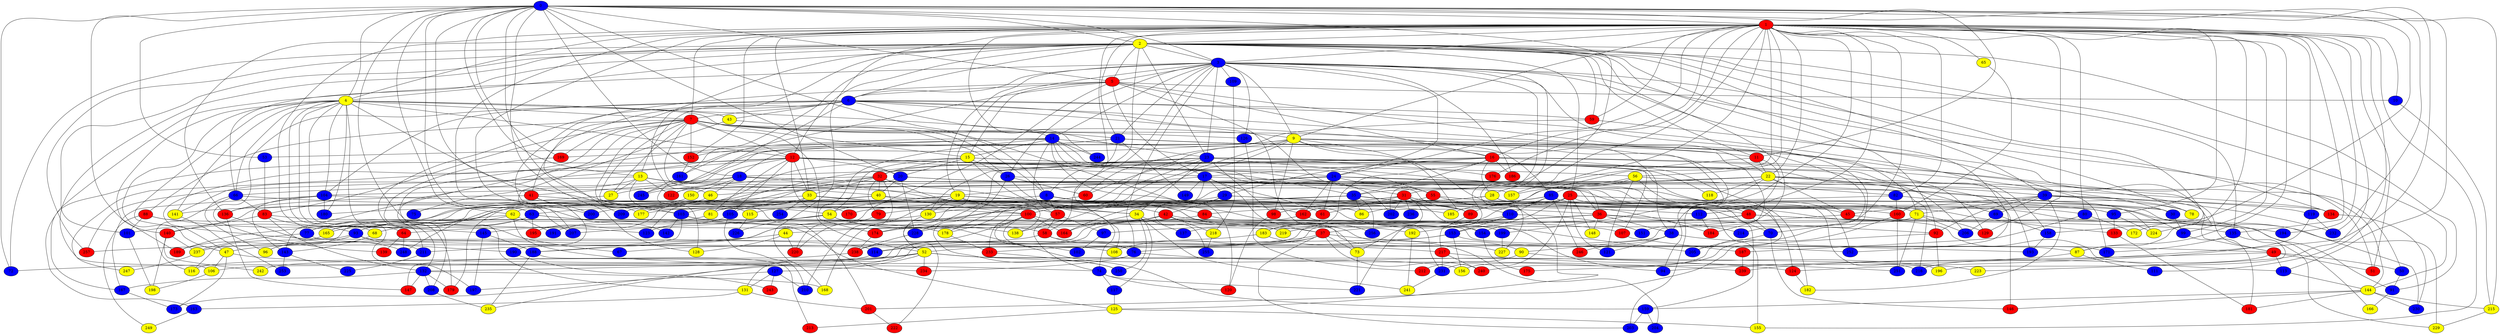 graph {
0 [style = filled fillcolor = blue];
1 [style = filled fillcolor = red];
2 [style = filled fillcolor = yellow];
3 [style = filled fillcolor = blue];
4 [style = filled fillcolor = yellow];
5 [style = filled fillcolor = red];
6 [style = filled fillcolor = blue];
7 [style = filled fillcolor = red];
8 [style = filled fillcolor = blue];
9 [style = filled fillcolor = yellow];
10 [style = filled fillcolor = blue];
11 [style = filled fillcolor = red];
12 [style = filled fillcolor = red];
13 [style = filled fillcolor = yellow];
14 [style = filled fillcolor = blue];
15 [style = filled fillcolor = yellow];
16 [style = filled fillcolor = red];
17 [style = filled fillcolor = blue];
18 [style = filled fillcolor = blue];
19 [style = filled fillcolor = yellow];
20 [style = filled fillcolor = blue];
21 [style = filled fillcolor = blue];
22 [style = filled fillcolor = yellow];
23 [style = filled fillcolor = blue];
24 [style = filled fillcolor = blue];
25 [style = filled fillcolor = red];
26 [style = filled fillcolor = blue];
27 [style = filled fillcolor = yellow];
28 [style = filled fillcolor = yellow];
29 [style = filled fillcolor = blue];
30 [style = filled fillcolor = blue];
31 [style = filled fillcolor = red];
32 [style = filled fillcolor = red];
33 [style = filled fillcolor = yellow];
34 [style = filled fillcolor = yellow];
35 [style = filled fillcolor = blue];
36 [style = filled fillcolor = red];
37 [style = filled fillcolor = red];
38 [style = filled fillcolor = blue];
39 [style = filled fillcolor = blue];
40 [style = filled fillcolor = yellow];
41 [style = filled fillcolor = red];
42 [style = filled fillcolor = red];
43 [style = filled fillcolor = yellow];
44 [style = filled fillcolor = yellow];
45 [style = filled fillcolor = red];
46 [style = filled fillcolor = yellow];
47 [style = filled fillcolor = yellow];
48 [style = filled fillcolor = red];
49 [style = filled fillcolor = red];
50 [style = filled fillcolor = blue];
51 [style = filled fillcolor = red];
52 [style = filled fillcolor = yellow];
53 [style = filled fillcolor = blue];
54 [style = filled fillcolor = yellow];
55 [style = filled fillcolor = red];
56 [style = filled fillcolor = yellow];
57 [style = filled fillcolor = red];
58 [style = filled fillcolor = red];
59 [style = filled fillcolor = red];
60 [style = filled fillcolor = red];
61 [style = filled fillcolor = red];
62 [style = filled fillcolor = yellow];
63 [style = filled fillcolor = blue];
64 [style = filled fillcolor = red];
65 [style = filled fillcolor = yellow];
66 [style = filled fillcolor = blue];
67 [style = filled fillcolor = blue];
68 [style = filled fillcolor = yellow];
69 [style = filled fillcolor = blue];
70 [style = filled fillcolor = blue];
71 [style = filled fillcolor = yellow];
72 [style = filled fillcolor = blue];
73 [style = filled fillcolor = yellow];
74 [style = filled fillcolor = blue];
75 [style = filled fillcolor = blue];
76 [style = filled fillcolor = blue];
77 [style = filled fillcolor = blue];
78 [style = filled fillcolor = yellow];
79 [style = filled fillcolor = red];
80 [style = filled fillcolor = blue];
81 [style = filled fillcolor = yellow];
82 [style = filled fillcolor = blue];
83 [style = filled fillcolor = red];
84 [style = filled fillcolor = red];
85 [style = filled fillcolor = blue];
86 [style = filled fillcolor = yellow];
87 [style = filled fillcolor = yellow];
88 [style = filled fillcolor = red];
89 [style = filled fillcolor = red];
90 [style = filled fillcolor = yellow];
91 [style = filled fillcolor = blue];
92 [style = filled fillcolor = red];
93 [style = filled fillcolor = blue];
94 [style = filled fillcolor = blue];
95 [style = filled fillcolor = blue];
96 [style = filled fillcolor = yellow];
97 [style = filled fillcolor = blue];
98 [style = filled fillcolor = red];
99 [style = filled fillcolor = blue];
100 [style = filled fillcolor = red];
101 [style = filled fillcolor = blue];
102 [style = filled fillcolor = blue];
103 [style = filled fillcolor = blue];
104 [style = filled fillcolor = blue];
105 [style = filled fillcolor = blue];
106 [style = filled fillcolor = yellow];
107 [style = filled fillcolor = red];
108 [style = filled fillcolor = yellow];
109 [style = filled fillcolor = blue];
110 [style = filled fillcolor = blue];
111 [style = filled fillcolor = blue];
112 [style = filled fillcolor = blue];
113 [style = filled fillcolor = blue];
114 [style = filled fillcolor = blue];
115 [style = filled fillcolor = yellow];
116 [style = filled fillcolor = yellow];
117 [style = filled fillcolor = blue];
118 [style = filled fillcolor = yellow];
119 [style = filled fillcolor = blue];
120 [style = filled fillcolor = red];
121 [style = filled fillcolor = blue];
122 [style = filled fillcolor = red];
123 [style = filled fillcolor = blue];
124 [style = filled fillcolor = red];
125 [style = filled fillcolor = yellow];
126 [style = filled fillcolor = blue];
127 [style = filled fillcolor = blue];
128 [style = filled fillcolor = yellow];
129 [style = filled fillcolor = red];
130 [style = filled fillcolor = yellow];
131 [style = filled fillcolor = yellow];
132 [style = filled fillcolor = blue];
133 [style = filled fillcolor = red];
134 [style = filled fillcolor = red];
135 [style = filled fillcolor = blue];
136 [style = filled fillcolor = red];
137 [style = filled fillcolor = blue];
138 [style = filled fillcolor = yellow];
139 [style = filled fillcolor = red];
140 [style = filled fillcolor = red];
141 [style = filled fillcolor = yellow];
142 [style = filled fillcolor = blue];
143 [style = filled fillcolor = blue];
144 [style = filled fillcolor = yellow];
145 [style = filled fillcolor = blue];
146 [style = filled fillcolor = red];
147 [style = filled fillcolor = red];
148 [style = filled fillcolor = yellow];
149 [style = filled fillcolor = blue];
150 [style = filled fillcolor = yellow];
151 [style = filled fillcolor = blue];
152 [style = filled fillcolor = red];
153 [style = filled fillcolor = blue];
154 [style = filled fillcolor = blue];
155 [style = filled fillcolor = yellow];
156 [style = filled fillcolor = yellow];
157 [style = filled fillcolor = yellow];
158 [style = filled fillcolor = blue];
159 [style = filled fillcolor = blue];
160 [style = filled fillcolor = red];
161 [style = filled fillcolor = blue];
162 [style = filled fillcolor = red];
163 [style = filled fillcolor = blue];
164 [style = filled fillcolor = red];
165 [style = filled fillcolor = yellow];
166 [style = filled fillcolor = yellow];
167 [style = filled fillcolor = blue];
168 [style = filled fillcolor = yellow];
169 [style = filled fillcolor = red];
170 [style = filled fillcolor = red];
171 [style = filled fillcolor = blue];
172 [style = filled fillcolor = yellow];
173 [style = filled fillcolor = blue];
174 [style = filled fillcolor = red];
175 [style = filled fillcolor = red];
176 [style = filled fillcolor = red];
177 [style = filled fillcolor = yellow];
178 [style = filled fillcolor = yellow];
179 [style = filled fillcolor = red];
180 [style = filled fillcolor = blue];
181 [style = filled fillcolor = red];
182 [style = filled fillcolor = yellow];
183 [style = filled fillcolor = yellow];
184 [style = filled fillcolor = red];
185 [style = filled fillcolor = yellow];
186 [style = filled fillcolor = red];
187 [style = filled fillcolor = red];
188 [style = filled fillcolor = blue];
189 [style = filled fillcolor = red];
190 [style = filled fillcolor = blue];
191 [style = filled fillcolor = blue];
192 [style = filled fillcolor = yellow];
193 [style = filled fillcolor = blue];
194 [style = filled fillcolor = blue];
195 [style = filled fillcolor = red];
196 [style = filled fillcolor = yellow];
197 [style = filled fillcolor = blue];
198 [style = filled fillcolor = yellow];
199 [style = filled fillcolor = blue];
200 [style = filled fillcolor = blue];
201 [style = filled fillcolor = red];
202 [style = filled fillcolor = blue];
203 [style = filled fillcolor = blue];
204 [style = filled fillcolor = blue];
205 [style = filled fillcolor = blue];
206 [style = filled fillcolor = blue];
207 [style = filled fillcolor = blue];
208 [style = filled fillcolor = blue];
209 [style = filled fillcolor = blue];
210 [style = filled fillcolor = blue];
211 [style = filled fillcolor = blue];
212 [style = filled fillcolor = red];
213 [style = filled fillcolor = red];
214 [style = filled fillcolor = blue];
215 [style = filled fillcolor = yellow];
216 [style = filled fillcolor = blue];
217 [style = filled fillcolor = red];
218 [style = filled fillcolor = yellow];
219 [style = filled fillcolor = yellow];
220 [style = filled fillcolor = red];
221 [style = filled fillcolor = blue];
222 [style = filled fillcolor = red];
223 [style = filled fillcolor = yellow];
224 [style = filled fillcolor = yellow];
225 [style = filled fillcolor = blue];
226 [style = filled fillcolor = blue];
227 [style = filled fillcolor = yellow];
228 [style = filled fillcolor = blue];
229 [style = filled fillcolor = yellow];
230 [style = filled fillcolor = blue];
231 [style = filled fillcolor = blue];
232 [style = filled fillcolor = blue];
233 [style = filled fillcolor = red];
234 [style = filled fillcolor = red];
235 [style = filled fillcolor = yellow];
236 [style = filled fillcolor = blue];
237 [style = filled fillcolor = yellow];
238 [style = filled fillcolor = red];
239 [style = filled fillcolor = red];
240 [style = filled fillcolor = red];
241 [style = filled fillcolor = yellow];
242 [style = filled fillcolor = yellow];
243 [style = filled fillcolor = red];
244 [style = filled fillcolor = blue];
245 [style = filled fillcolor = blue];
246 [style = filled fillcolor = red];
247 [style = filled fillcolor = yellow];
248 [style = filled fillcolor = blue];
249 [style = filled fillcolor = yellow];
250 [style = filled fillcolor = blue];
251 [style = filled fillcolor = blue];
252 [style = filled fillcolor = blue];
253 [style = filled fillcolor = blue];
254 [style = filled fillcolor = blue];
255 [style = filled fillcolor = blue];
256 [style = filled fillcolor = blue];
257 [style = filled fillcolor = red];
0 -- 4;
0 -- 3;
0 -- 2;
0 -- 1;
0 -- 5;
0 -- 8;
0 -- 11;
0 -- 13;
0 -- 18;
0 -- 20;
0 -- 35;
0 -- 53;
0 -- 54;
0 -- 62;
0 -- 63;
0 -- 72;
0 -- 113;
0 -- 115;
0 -- 123;
0 -- 128;
0 -- 140;
0 -- 158;
0 -- 169;
0 -- 215;
0 -- 232;
0 -- 239;
1 -- 2;
1 -- 3;
1 -- 4;
1 -- 7;
1 -- 9;
1 -- 10;
1 -- 16;
1 -- 21;
1 -- 22;
1 -- 24;
1 -- 33;
1 -- 38;
1 -- 51;
1 -- 56;
1 -- 59;
1 -- 65;
1 -- 68;
1 -- 80;
1 -- 82;
1 -- 87;
1 -- 89;
1 -- 95;
1 -- 99;
1 -- 108;
1 -- 111;
1 -- 112;
1 -- 119;
1 -- 129;
1 -- 135;
1 -- 136;
1 -- 152;
1 -- 155;
1 -- 157;
1 -- 168;
1 -- 176;
1 -- 194;
1 -- 200;
1 -- 202;
1 -- 207;
1 -- 214;
1 -- 223;
1 -- 224;
1 -- 244;
2 -- 3;
2 -- 4;
2 -- 5;
2 -- 6;
2 -- 8;
2 -- 11;
2 -- 12;
2 -- 23;
2 -- 25;
2 -- 39;
2 -- 46;
2 -- 59;
2 -- 66;
2 -- 72;
2 -- 78;
2 -- 91;
2 -- 92;
2 -- 101;
2 -- 106;
2 -- 135;
2 -- 144;
2 -- 151;
2 -- 161;
2 -- 172;
2 -- 209;
2 -- 252;
2 -- 257;
3 -- 5;
3 -- 6;
3 -- 9;
3 -- 14;
3 -- 19;
3 -- 21;
3 -- 23;
3 -- 24;
3 -- 26;
3 -- 50;
3 -- 52;
3 -- 58;
3 -- 73;
3 -- 76;
3 -- 109;
3 -- 126;
3 -- 134;
3 -- 156;
3 -- 163;
3 -- 171;
3 -- 186;
3 -- 227;
4 -- 7;
4 -- 12;
4 -- 15;
4 -- 23;
4 -- 41;
4 -- 43;
4 -- 47;
4 -- 64;
4 -- 66;
4 -- 67;
4 -- 104;
4 -- 114;
4 -- 141;
4 -- 180;
4 -- 189;
4 -- 197;
4 -- 211;
5 -- 6;
5 -- 10;
5 -- 15;
5 -- 16;
5 -- 17;
5 -- 22;
5 -- 73;
5 -- 142;
5 -- 161;
5 -- 220;
6 -- 7;
6 -- 13;
6 -- 14;
6 -- 31;
6 -- 41;
6 -- 43;
6 -- 59;
6 -- 85;
6 -- 104;
6 -- 132;
6 -- 139;
6 -- 158;
6 -- 184;
6 -- 245;
7 -- 8;
7 -- 9;
7 -- 12;
7 -- 21;
7 -- 26;
7 -- 27;
7 -- 40;
7 -- 52;
7 -- 71;
7 -- 83;
7 -- 88;
7 -- 103;
7 -- 126;
7 -- 131;
7 -- 152;
7 -- 169;
7 -- 177;
7 -- 208;
8 -- 42;
8 -- 57;
8 -- 94;
8 -- 189;
9 -- 11;
9 -- 16;
9 -- 18;
9 -- 41;
9 -- 70;
9 -- 86;
9 -- 98;
9 -- 100;
9 -- 125;
9 -- 138;
9 -- 169;
9 -- 178;
9 -- 193;
10 -- 215;
11 -- 22;
11 -- 28;
11 -- 48;
12 -- 17;
12 -- 20;
12 -- 33;
12 -- 36;
12 -- 45;
12 -- 56;
12 -- 81;
12 -- 105;
12 -- 122;
12 -- 141;
12 -- 167;
12 -- 170;
12 -- 202;
12 -- 206;
12 -- 247;
13 -- 19;
13 -- 27;
13 -- 75;
13 -- 78;
13 -- 89;
13 -- 122;
13 -- 201;
13 -- 257;
14 -- 15;
14 -- 24;
14 -- 35;
14 -- 38;
14 -- 53;
14 -- 55;
14 -- 57;
14 -- 128;
14 -- 143;
14 -- 162;
14 -- 174;
14 -- 244;
15 -- 20;
15 -- 26;
15 -- 32;
15 -- 34;
15 -- 54;
15 -- 118;
15 -- 160;
15 -- 177;
16 -- 17;
16 -- 18;
16 -- 28;
16 -- 29;
16 -- 30;
16 -- 35;
16 -- 49;
16 -- 137;
16 -- 186;
16 -- 205;
16 -- 228;
17 -- 19;
17 -- 29;
17 -- 30;
17 -- 37;
17 -- 61;
17 -- 149;
17 -- 255;
18 -- 27;
18 -- 46;
18 -- 48;
18 -- 66;
18 -- 74;
18 -- 150;
18 -- 182;
19 -- 34;
19 -- 48;
19 -- 54;
19 -- 86;
19 -- 105;
19 -- 130;
19 -- 168;
19 -- 192;
20 -- 40;
20 -- 46;
20 -- 134;
20 -- 216;
20 -- 228;
21 -- 32;
21 -- 47;
21 -- 87;
21 -- 94;
21 -- 149;
21 -- 152;
21 -- 203;
22 -- 31;
22 -- 39;
22 -- 45;
22 -- 49;
22 -- 69;
22 -- 118;
22 -- 122;
22 -- 179;
22 -- 185;
22 -- 199;
22 -- 216;
23 -- 32;
23 -- 34;
23 -- 36;
23 -- 60;
23 -- 98;
23 -- 107;
23 -- 129;
23 -- 130;
23 -- 146;
23 -- 176;
23 -- 195;
23 -- 233;
24 -- 51;
24 -- 55;
24 -- 61;
24 -- 71;
24 -- 104;
24 -- 130;
24 -- 162;
25 -- 30;
25 -- 84;
25 -- 101;
25 -- 121;
25 -- 148;
25 -- 153;
25 -- 159;
25 -- 177;
25 -- 230;
25 -- 231;
26 -- 37;
26 -- 60;
26 -- 157;
26 -- 250;
27 -- 75;
28 -- 62;
28 -- 79;
28 -- 80;
28 -- 115;
28 -- 155;
28 -- 229;
29 -- 36;
29 -- 42;
29 -- 141;
29 -- 164;
29 -- 185;
30 -- 99;
31 -- 61;
31 -- 70;
31 -- 133;
31 -- 154;
31 -- 166;
31 -- 170;
31 -- 180;
31 -- 202;
31 -- 209;
31 -- 221;
31 -- 236;
32 -- 33;
32 -- 40;
32 -- 77;
32 -- 79;
32 -- 84;
32 -- 123;
32 -- 138;
32 -- 210;
32 -- 245;
33 -- 57;
33 -- 81;
33 -- 103;
33 -- 112;
33 -- 140;
33 -- 254;
34 -- 117;
34 -- 137;
34 -- 164;
34 -- 241;
34 -- 250;
35 -- 86;
35 -- 89;
35 -- 93;
35 -- 165;
35 -- 174;
35 -- 184;
35 -- 256;
36 -- 37;
36 -- 38;
36 -- 92;
36 -- 97;
36 -- 114;
36 -- 148;
36 -- 214;
37 -- 52;
37 -- 73;
37 -- 108;
37 -- 114;
37 -- 193;
37 -- 203;
37 -- 240;
38 -- 49;
38 -- 90;
38 -- 121;
38 -- 246;
39 -- 45;
39 -- 69;
39 -- 71;
39 -- 78;
39 -- 92;
39 -- 119;
39 -- 134;
39 -- 182;
39 -- 232;
40 -- 63;
40 -- 81;
40 -- 100;
40 -- 205;
41 -- 100;
41 -- 136;
41 -- 190;
41 -- 200;
42 -- 44;
42 -- 64;
42 -- 90;
42 -- 147;
42 -- 199;
42 -- 218;
42 -- 219;
43 -- 120;
43 -- 207;
44 -- 47;
44 -- 128;
44 -- 220;
45 -- 76;
45 -- 91;
46 -- 200;
47 -- 74;
47 -- 106;
47 -- 173;
48 -- 70;
48 -- 154;
48 -- 194;
48 -- 228;
48 -- 229;
49 -- 50;
49 -- 51;
49 -- 94;
49 -- 113;
49 -- 216;
50 -- 91;
52 -- 72;
52 -- 124;
52 -- 127;
52 -- 132;
52 -- 156;
52 -- 173;
52 -- 196;
52 -- 234;
53 -- 83;
54 -- 58;
54 -- 138;
54 -- 145;
54 -- 159;
54 -- 207;
54 -- 226;
55 -- 95;
55 -- 98;
55 -- 110;
56 -- 82;
56 -- 85;
56 -- 121;
56 -- 157;
56 -- 252;
57 -- 58;
57 -- 74;
57 -- 97;
58 -- 67;
58 -- 76;
58 -- 87;
59 -- 60;
59 -- 144;
60 -- 178;
62 -- 77;
62 -- 96;
62 -- 191;
62 -- 234;
63 -- 68;
63 -- 93;
63 -- 135;
63 -- 154;
63 -- 195;
64 -- 139;
64 -- 248;
65 -- 160;
66 -- 83;
66 -- 96;
66 -- 103;
66 -- 116;
68 -- 143;
69 -- 158;
69 -- 206;
70 -- 146;
70 -- 205;
71 -- 129;
71 -- 131;
71 -- 206;
71 -- 219;
71 -- 251;
73 -- 221;
74 -- 117;
74 -- 120;
74 -- 221;
76 -- 106;
76 -- 234;
76 -- 239;
77 -- 190;
77 -- 237;
79 -- 220;
80 -- 172;
80 -- 187;
81 -- 191;
82 -- 160;
82 -- 188;
82 -- 224;
83 -- 93;
83 -- 132;
83 -- 140;
83 -- 171;
84 -- 174;
84 -- 231;
85 -- 95;
85 -- 99;
85 -- 110;
85 -- 124;
85 -- 162;
85 -- 165;
85 -- 183;
85 -- 246;
87 -- 111;
87 -- 175;
88 -- 101;
88 -- 125;
88 -- 145;
88 -- 249;
89 -- 217;
90 -- 212;
90 -- 223;
91 -- 166;
92 -- 196;
92 -- 201;
93 -- 96;
93 -- 116;
93 -- 211;
93 -- 217;
95 -- 133;
95 -- 224;
97 -- 102;
98 -- 120;
99 -- 181;
100 -- 102;
100 -- 107;
100 -- 108;
100 -- 164;
100 -- 211;
100 -- 238;
101 -- 198;
103 -- 142;
103 -- 178;
103 -- 188;
103 -- 227;
104 -- 113;
104 -- 136;
104 -- 143;
104 -- 167;
104 -- 180;
105 -- 123;
105 -- 210;
106 -- 198;
107 -- 187;
109 -- 218;
110 -- 151;
110 -- 153;
110 -- 183;
110 -- 192;
112 -- 184;
113 -- 144;
114 -- 116;
115 -- 226;
117 -- 125;
119 -- 124;
119 -- 232;
124 -- 182;
125 -- 155;
125 -- 213;
126 -- 212;
127 -- 131;
127 -- 197;
127 -- 210;
127 -- 243;
130 -- 165;
130 -- 222;
131 -- 163;
131 -- 201;
132 -- 147;
132 -- 167;
132 -- 168;
132 -- 179;
132 -- 208;
133 -- 181;
134 -- 230;
135 -- 171;
135 -- 196;
136 -- 147;
136 -- 248;
140 -- 198;
140 -- 237;
140 -- 242;
141 -- 253;
143 -- 225;
143 -- 253;
144 -- 146;
144 -- 159;
144 -- 181;
144 -- 215;
144 -- 230;
145 -- 188;
145 -- 197;
150 -- 248;
152 -- 161;
153 -- 156;
153 -- 233;
153 -- 237;
153 -- 252;
154 -- 175;
158 -- 193;
159 -- 203;
159 -- 204;
160 -- 240;
160 -- 251;
161 -- 245;
162 -- 235;
162 -- 256;
163 -- 249;
165 -- 189;
167 -- 173;
169 -- 179;
174 -- 238;
178 -- 233;
183 -- 204;
183 -- 257;
187 -- 239;
188 -- 213;
188 -- 235;
190 -- 243;
192 -- 241;
199 -- 227;
201 -- 222;
208 -- 235;
211 -- 225;
215 -- 229;
217 -- 231;
217 -- 240;
217 -- 251;
218 -- 255;
228 -- 238;
231 -- 241;
233 -- 250;
237 -- 247;
238 -- 242;
}
